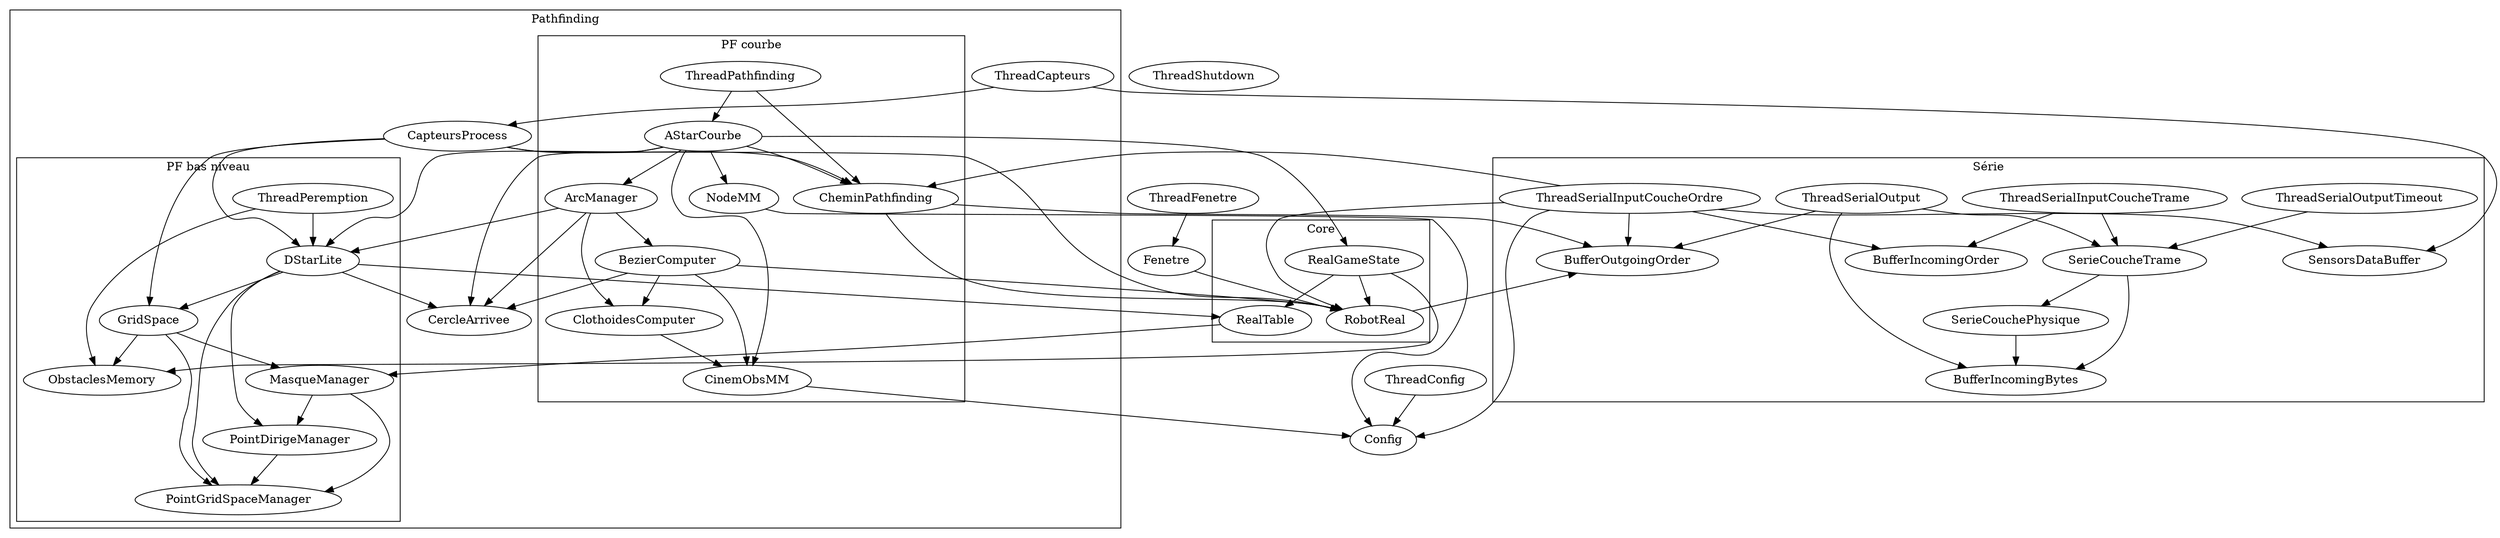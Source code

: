 digraph dependancesJava {

subgraph clusterPF {
label = "Pathfinding";
CapteursProcess;
CercleArrivee;
ThreadCapteurs;
subgraph clusterPFCourbe {
label = "PF courbe";
NodeMM;
BezierComputer;
AStarCourbe;
ThreadPathfinding;
ClothoidesComputer;
ArcManager;
CheminPathfinding;
CinemObsMM;
}

subgraph clusterPFlow {
label = "PF bas niveau";
ThreadPeremption;
PointGridSpaceManager;
GridSpace;
MasqueManager;
ObstaclesMemory;
DStarLite;
PointDirigeManager;
}

}

subgraph clusterSerie {
label = "Série";
BufferOutgoingOrder;
BufferIncomingBytes;
ThreadSerialOutputTimeout;
SerieCoucheTrame;
SerieCouchePhysique;
ThreadSerialInputCoucheOrdre;
SensorsDataBuffer;
ThreadSerialInputCoucheTrame;
ThreadSerialOutput;
BufferIncomingOrder;
}

subgraph clusterCore {
label = "Core";
RealGameState;
RealTable;
RobotReal;
}

ThreadShutdown;
ThreadConfig;
ThreadFenetre;
Fenetre;

RealGameState -> {ObstaclesMemory RobotReal RealTable };
NodeMM -> {Config };
BezierComputer -> {CinemObsMM ClothoidesComputer RobotReal CercleArrivee };
CapteursProcess -> {RobotReal DStarLite CheminPathfinding GridSpace };
ThreadPeremption -> {ObstaclesMemory DStarLite };
AStarCourbe -> {CinemObsMM NodeMM DStarLite CheminPathfinding CercleArrivee RealGameState ArcManager };
RealTable -> {MasqueManager };
ThreadCapteurs -> {CapteursProcess SensorsDataBuffer };
ThreadSerialOutputTimeout -> {SerieCoucheTrame };
ThreadPathfinding -> {CheminPathfinding AStarCourbe };
GridSpace -> {PointGridSpaceManager ObstaclesMemory MasqueManager };
ClothoidesComputer -> {CinemObsMM };
SerieCoucheTrame -> {BufferIncomingBytes SerieCouchePhysique };
SerieCouchePhysique -> {BufferIncomingBytes };
MasqueManager -> {PointGridSpaceManager PointDirigeManager };
ThreadSerialInputCoucheOrdre -> {BufferOutgoingOrder Config RobotReal CheminPathfinding SensorsDataBuffer BufferIncomingOrder };
ThreadConfig -> {Config };
RobotReal -> {BufferOutgoingOrder };
ArcManager -> {BezierComputer ClothoidesComputer DStarLite CercleArrivee };
ThreadSerialInputCoucheTrame -> {BufferIncomingOrder SerieCoucheTrame };
ThreadFenetre -> {Fenetre };
ThreadSerialOutput -> {BufferOutgoingOrder BufferIncomingBytes SerieCoucheTrame };
CheminPathfinding -> {BufferOutgoingOrder RobotReal };
Fenetre -> {RobotReal };
DStarLite -> {PointGridSpaceManager RealTable CercleArrivee GridSpace PointDirigeManager };
PointDirigeManager -> {PointGridSpaceManager };
CinemObsMM -> {Config };

}
